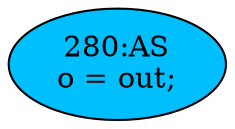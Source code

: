 strict digraph "" {
	node [label="\N"];
	"280:AS"	 [ast="<pyverilog.vparser.ast.Assign object at 0x7f5d489c5dd0>",
		def_var="['o']",
		fillcolor=deepskyblue,
		label="280:AS
o = out;",
		statements="[]",
		style=filled,
		typ=Assign,
		use_var="['out']"];
}
